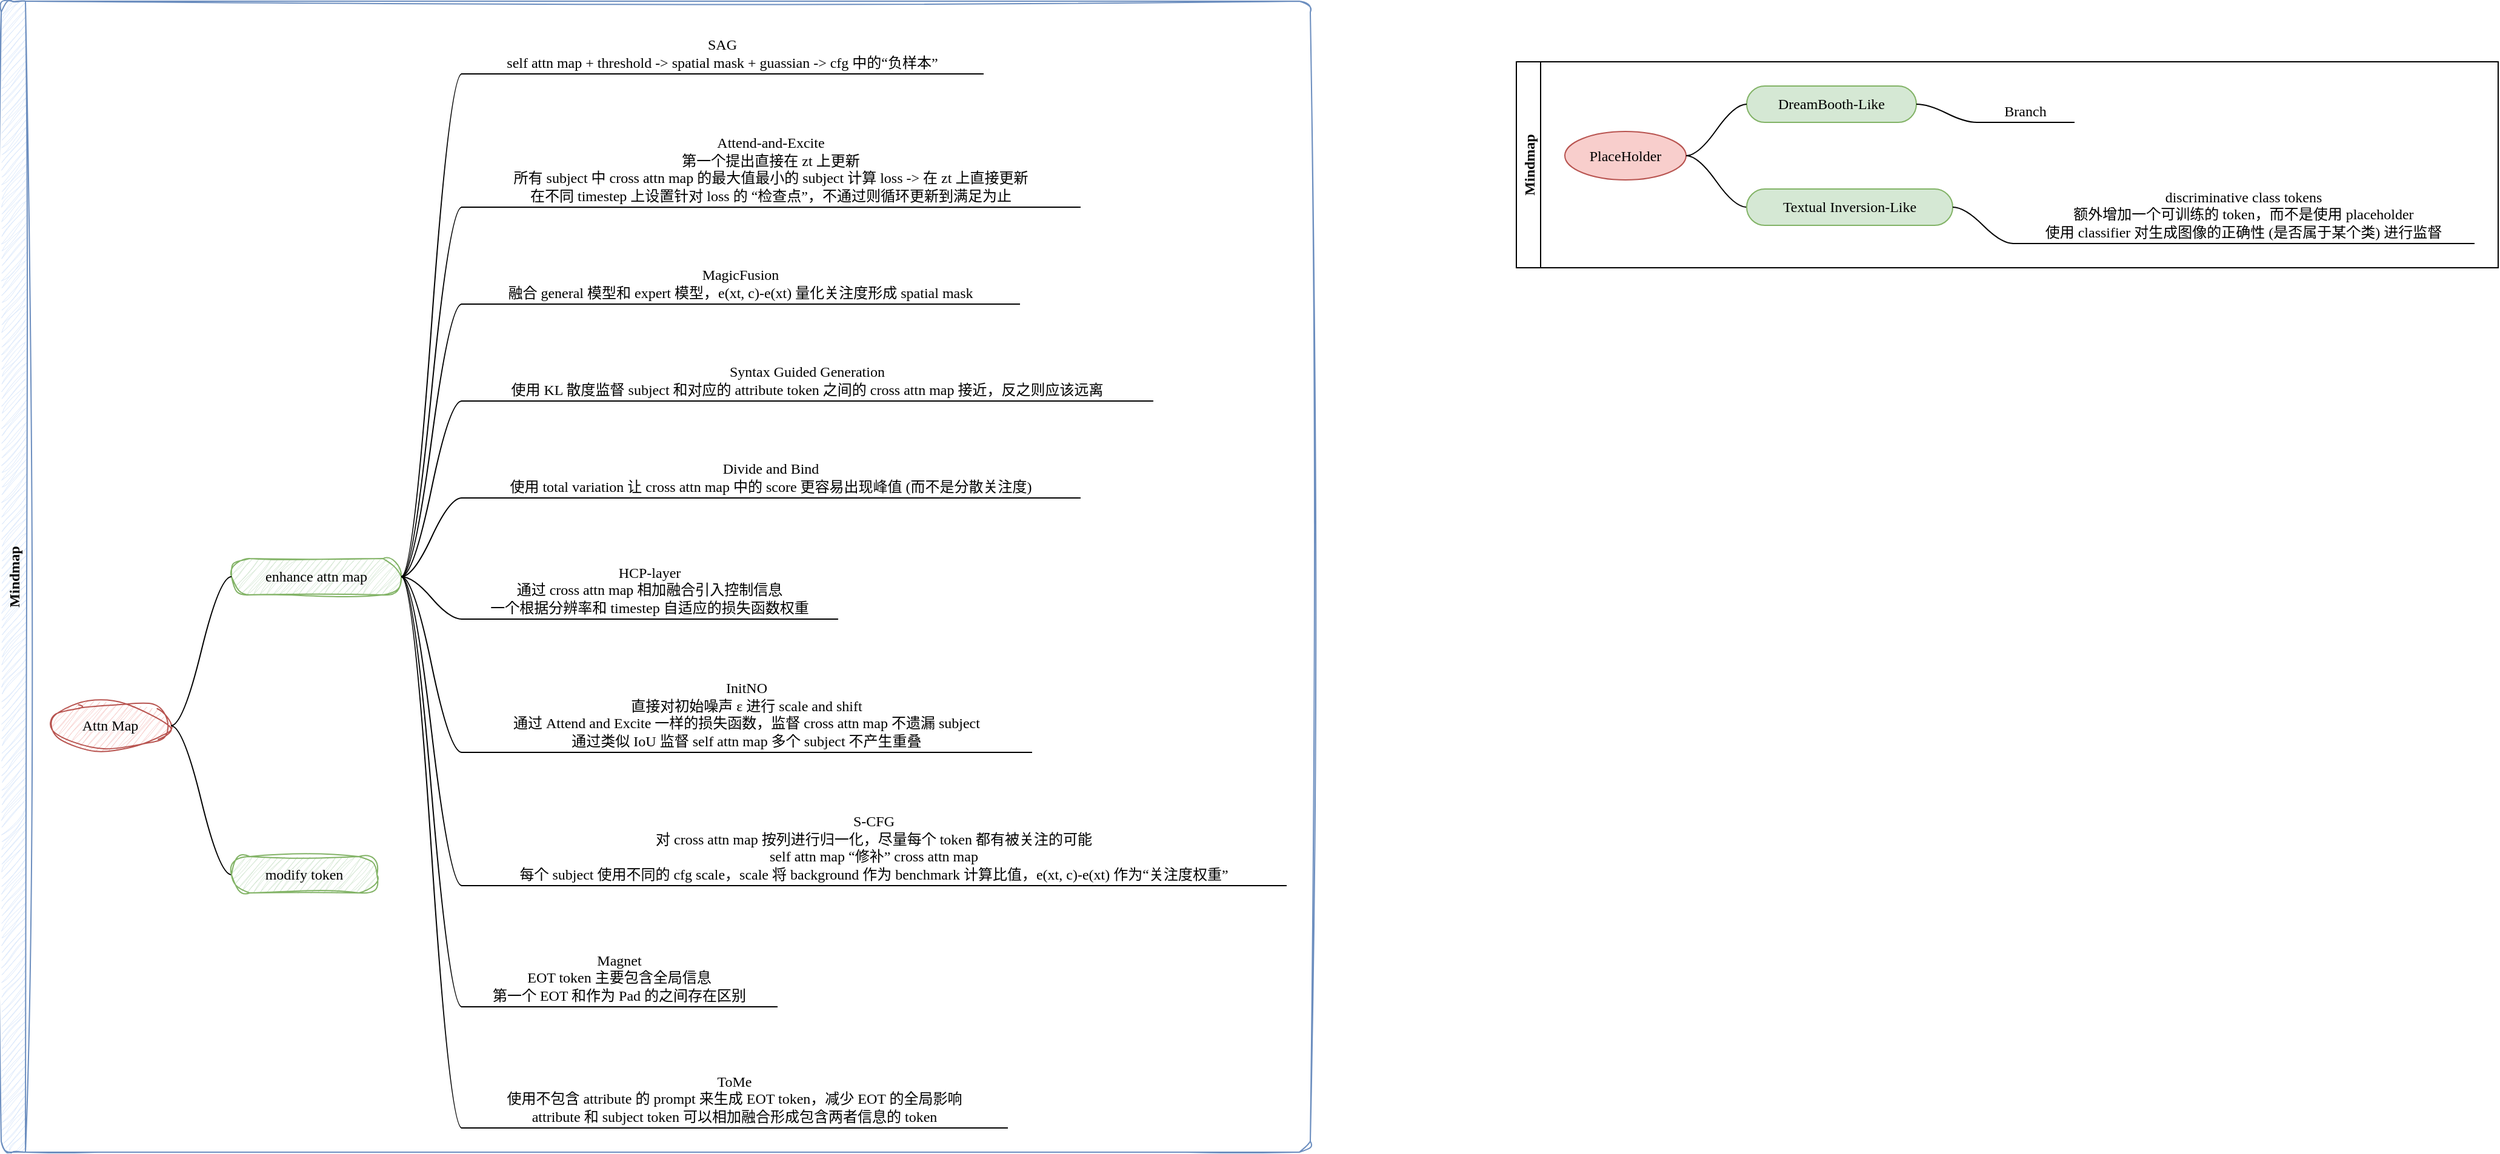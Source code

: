 <mxfile version="27.1.6">
  <diagram name="第 1 页" id="FEx4c6Z-j13t4VLZ67yQ">
    <mxGraphModel dx="1042" dy="569" grid="1" gridSize="10" guides="1" tooltips="1" connect="1" arrows="1" fold="1" page="1" pageScale="1" pageWidth="1169" pageHeight="827" math="0" shadow="0">
      <root>
        <mxCell id="0" />
        <mxCell id="1" parent="0" />
        <mxCell id="HKb9agsZ1lEbPJPf2dtr-1" value="Mindmap" style="swimlane;startSize=20;horizontal=0;childLayout=treeLayout;horizontalTree=1;sortEdges=1;resizable=0;containerType=tree;fontSize=12;fillColor=#dae8fc;strokeColor=#6c8ebf;sketch=1;curveFitting=1;jiggle=2;rounded=1;fontFamily=Comic Sans MS;" parent="1" vertex="1">
          <mxGeometry x="120" y="70" width="1080" height="950" as="geometry" />
        </mxCell>
        <mxCell id="HKb9agsZ1lEbPJPf2dtr-2" value="Attn Map" style="whiteSpace=wrap;html=1;shape=ellipse;perimeter=ellipsePerimeter;newEdgeStyle={&quot;edgeStyle&quot;:&quot;entityRelationEdgeStyle&quot;,&quot;startArrow&quot;:&quot;none&quot;,&quot;endArrow&quot;:&quot;none&quot;,&quot;segment&quot;:10,&quot;curved&quot;:1,&quot;sourcePerimeterSpacing&quot;:0,&quot;targetPerimeterSpacing&quot;:0};treeFolding=1;treeMoving=1;fillColor=#f8cecc;strokeColor=#b85450;sketch=1;curveFitting=1;jiggle=2;fontFamily=Comic Sans MS;" parent="HKb9agsZ1lEbPJPf2dtr-1" vertex="1">
          <mxGeometry x="40" y="578" width="100" height="40" as="geometry" />
        </mxCell>
        <mxCell id="HKb9agsZ1lEbPJPf2dtr-7" value="enhance attn map" style="whiteSpace=wrap;html=1;rounded=1;arcSize=50;align=center;verticalAlign=middle;strokeWidth=1;autosize=1;spacing=4;treeFolding=1;treeMoving=1;newEdgeStyle={&quot;edgeStyle&quot;:&quot;entityRelationEdgeStyle&quot;,&quot;startArrow&quot;:&quot;none&quot;,&quot;endArrow&quot;:&quot;none&quot;,&quot;segment&quot;:10,&quot;curved&quot;:1,&quot;sourcePerimeterSpacing&quot;:0,&quot;targetPerimeterSpacing&quot;:0};fillColor=#d5e8d4;strokeColor=#82b366;sketch=1;curveFitting=1;jiggle=2;fontFamily=Comic Sans MS;" parent="HKb9agsZ1lEbPJPf2dtr-1" vertex="1">
          <mxGeometry x="190" y="460" width="140" height="30" as="geometry" />
        </mxCell>
        <mxCell id="HKb9agsZ1lEbPJPf2dtr-8" value="" style="edgeStyle=entityRelationEdgeStyle;startArrow=none;endArrow=none;segment=10;curved=1;sourcePerimeterSpacing=0;targetPerimeterSpacing=0;rounded=0;fontFamily=Comic Sans MS;" parent="HKb9agsZ1lEbPJPf2dtr-1" source="HKb9agsZ1lEbPJPf2dtr-2" target="HKb9agsZ1lEbPJPf2dtr-7" edge="1">
          <mxGeometry x="60" y="-93" width="80" height="26" as="geometry" />
        </mxCell>
        <mxCell id="HKb9agsZ1lEbPJPf2dtr-11" value="" style="edgeStyle=entityRelationEdgeStyle;startArrow=none;endArrow=none;segment=10;curved=1;sourcePerimeterSpacing=0;targetPerimeterSpacing=0;rounded=0;fontFamily=Comic Sans MS;" parent="HKb9agsZ1lEbPJPf2dtr-1" source="HKb9agsZ1lEbPJPf2dtr-2" target="HKb9agsZ1lEbPJPf2dtr-12" edge="1">
          <mxGeometry x="60" y="-93" width="80" height="26" as="geometry">
            <mxPoint x="300" y="-2495.5" as="sourcePoint" />
          </mxGeometry>
        </mxCell>
        <mxCell id="HKb9agsZ1lEbPJPf2dtr-12" value="modify token" style="whiteSpace=wrap;html=1;rounded=1;arcSize=50;align=center;verticalAlign=middle;strokeWidth=1;autosize=1;spacing=4;treeFolding=1;treeMoving=1;newEdgeStyle={&quot;edgeStyle&quot;:&quot;entityRelationEdgeStyle&quot;,&quot;startArrow&quot;:&quot;none&quot;,&quot;endArrow&quot;:&quot;none&quot;,&quot;segment&quot;:10,&quot;curved&quot;:1,&quot;sourcePerimeterSpacing&quot;:0,&quot;targetPerimeterSpacing&quot;:0};fillColor=#d5e8d4;strokeColor=#82b366;sketch=1;curveFitting=1;jiggle=2;fontFamily=Comic Sans MS;" parent="HKb9agsZ1lEbPJPf2dtr-1" vertex="1">
          <mxGeometry x="190" y="706" width="120" height="30" as="geometry" />
        </mxCell>
        <mxCell id="HKb9agsZ1lEbPJPf2dtr-19" value="SAG&lt;div&gt;self attn map + threshold -&amp;gt; spatial mask + guassian -&amp;gt; cfg 中的“负样本”&lt;/div&gt;" style="whiteSpace=wrap;html=1;shape=partialRectangle;top=0;left=0;bottom=1;right=0;points=[[0,1],[1,1]];fillColor=none;align=center;verticalAlign=bottom;routingCenterY=0.5;snapToPoint=1;recursiveResize=0;autosize=1;treeFolding=1;treeMoving=1;newEdgeStyle={&quot;edgeStyle&quot;:&quot;entityRelationEdgeStyle&quot;,&quot;startArrow&quot;:&quot;none&quot;,&quot;endArrow&quot;:&quot;none&quot;,&quot;segment&quot;:10,&quot;curved&quot;:1,&quot;sourcePerimeterSpacing&quot;:0,&quot;targetPerimeterSpacing&quot;:0};fontFamily=Comic Sans MS;" parent="HKb9agsZ1lEbPJPf2dtr-1" vertex="1">
          <mxGeometry x="380" y="20" width="430" height="40" as="geometry" />
        </mxCell>
        <mxCell id="HKb9agsZ1lEbPJPf2dtr-20" value="" style="edgeStyle=entityRelationEdgeStyle;startArrow=none;endArrow=none;segment=10;curved=1;sourcePerimeterSpacing=0;targetPerimeterSpacing=0;rounded=0;fontFamily=Comic Sans MS;" parent="HKb9agsZ1lEbPJPf2dtr-1" source="HKb9agsZ1lEbPJPf2dtr-7" target="HKb9agsZ1lEbPJPf2dtr-19" edge="1">
          <mxGeometry x="250" y="-95" width="80" height="20" as="geometry" />
        </mxCell>
        <mxCell id="HKb9agsZ1lEbPJPf2dtr-21" value="" style="edgeStyle=entityRelationEdgeStyle;startArrow=none;endArrow=none;segment=10;curved=1;sourcePerimeterSpacing=0;targetPerimeterSpacing=0;rounded=0;fontFamily=Comic Sans MS;" parent="HKb9agsZ1lEbPJPf2dtr-1" source="HKb9agsZ1lEbPJPf2dtr-7" target="HKb9agsZ1lEbPJPf2dtr-22" edge="1">
          <mxGeometry x="250" y="-95" width="80" height="20" as="geometry">
            <mxPoint x="490" y="-2505" as="sourcePoint" />
          </mxGeometry>
        </mxCell>
        <mxCell id="HKb9agsZ1lEbPJPf2dtr-22" value="Attend-and-Excite&lt;div&gt;第一个提出直接在 zt 上更新&lt;br&gt;&lt;div&gt;所有 subject 中 cross attn map 的最大值最小的 subject 计算 loss -&amp;gt; 在 zt 上直接更新&lt;/div&gt;&lt;div&gt;在不同 timestep 上设置针对 loss 的 “检查点”，不通过则循环更新到满足为止&lt;/div&gt;&lt;/div&gt;" style="whiteSpace=wrap;html=1;shape=partialRectangle;top=0;left=0;bottom=1;right=0;points=[[0,1],[1,1]];fillColor=none;align=center;verticalAlign=bottom;routingCenterY=0.5;snapToPoint=1;recursiveResize=0;autosize=1;treeFolding=1;treeMoving=1;newEdgeStyle={&quot;edgeStyle&quot;:&quot;entityRelationEdgeStyle&quot;,&quot;startArrow&quot;:&quot;none&quot;,&quot;endArrow&quot;:&quot;none&quot;,&quot;segment&quot;:10,&quot;curved&quot;:1,&quot;sourcePerimeterSpacing&quot;:0,&quot;targetPerimeterSpacing&quot;:0};fontFamily=Comic Sans MS;" parent="HKb9agsZ1lEbPJPf2dtr-1" vertex="1">
          <mxGeometry x="380" y="100" width="510" height="70" as="geometry" />
        </mxCell>
        <mxCell id="HKb9agsZ1lEbPJPf2dtr-27" value="" style="edgeStyle=entityRelationEdgeStyle;startArrow=none;endArrow=none;segment=10;curved=1;sourcePerimeterSpacing=0;targetPerimeterSpacing=0;rounded=0;fontFamily=Comic Sans MS;" parent="HKb9agsZ1lEbPJPf2dtr-1" source="HKb9agsZ1lEbPJPf2dtr-7" target="HKb9agsZ1lEbPJPf2dtr-28" edge="1">
          <mxGeometry x="250" y="-95" width="80" height="20" as="geometry">
            <mxPoint x="490" y="-2430.5" as="sourcePoint" />
          </mxGeometry>
        </mxCell>
        <mxCell id="HKb9agsZ1lEbPJPf2dtr-28" value="MagicFusion&lt;div&gt;融合 general 模型和 expert 模型，e(xt, c)-e(xt) 量化关注度形成 spatial mask&lt;/div&gt;" style="whiteSpace=wrap;html=1;shape=partialRectangle;top=0;left=0;bottom=1;right=0;points=[[0,1],[1,1]];fillColor=none;align=center;verticalAlign=bottom;routingCenterY=0.5;snapToPoint=1;recursiveResize=0;autosize=1;treeFolding=1;treeMoving=1;newEdgeStyle={&quot;edgeStyle&quot;:&quot;entityRelationEdgeStyle&quot;,&quot;startArrow&quot;:&quot;none&quot;,&quot;endArrow&quot;:&quot;none&quot;,&quot;segment&quot;:10,&quot;curved&quot;:1,&quot;sourcePerimeterSpacing&quot;:0,&quot;targetPerimeterSpacing&quot;:0};fontFamily=Comic Sans MS;" parent="HKb9agsZ1lEbPJPf2dtr-1" vertex="1">
          <mxGeometry x="380" y="210" width="460" height="40" as="geometry" />
        </mxCell>
        <mxCell id="HKb9agsZ1lEbPJPf2dtr-29" value="" style="edgeStyle=entityRelationEdgeStyle;startArrow=none;endArrow=none;segment=10;curved=1;sourcePerimeterSpacing=0;targetPerimeterSpacing=0;rounded=0;fontFamily=Comic Sans MS;" parent="HKb9agsZ1lEbPJPf2dtr-1" source="HKb9agsZ1lEbPJPf2dtr-7" target="HKb9agsZ1lEbPJPf2dtr-30" edge="1">
          <mxGeometry x="250" y="-95" width="80" height="20" as="geometry">
            <mxPoint x="490" y="-2289.5" as="sourcePoint" />
          </mxGeometry>
        </mxCell>
        <mxCell id="HKb9agsZ1lEbPJPf2dtr-30" value="Syntax Guided Generation&lt;div&gt;使用 KL 散度监督 subject 和对应的 attribute token 之间的 cross attn map 接近，反之则应该远离&lt;/div&gt;" style="whiteSpace=wrap;html=1;shape=partialRectangle;top=0;left=0;bottom=1;right=0;points=[[0,1],[1,1]];fillColor=none;align=center;verticalAlign=bottom;routingCenterY=0.5;snapToPoint=1;recursiveResize=0;autosize=1;treeFolding=1;treeMoving=1;newEdgeStyle={&quot;edgeStyle&quot;:&quot;entityRelationEdgeStyle&quot;,&quot;startArrow&quot;:&quot;none&quot;,&quot;endArrow&quot;:&quot;none&quot;,&quot;segment&quot;:10,&quot;curved&quot;:1,&quot;sourcePerimeterSpacing&quot;:0,&quot;targetPerimeterSpacing&quot;:0};fontFamily=Comic Sans MS;" parent="HKb9agsZ1lEbPJPf2dtr-1" vertex="1">
          <mxGeometry x="380" y="290" width="570" height="40" as="geometry" />
        </mxCell>
        <mxCell id="HKb9agsZ1lEbPJPf2dtr-31" value="" style="edgeStyle=entityRelationEdgeStyle;startArrow=none;endArrow=none;segment=10;curved=1;sourcePerimeterSpacing=0;targetPerimeterSpacing=0;rounded=0;fontFamily=Comic Sans MS;" parent="HKb9agsZ1lEbPJPf2dtr-1" source="HKb9agsZ1lEbPJPf2dtr-7" target="HKb9agsZ1lEbPJPf2dtr-32" edge="1">
          <mxGeometry x="250" y="-95" width="80" height="20" as="geometry">
            <mxPoint x="490" y="-2109.5" as="sourcePoint" />
          </mxGeometry>
        </mxCell>
        <mxCell id="HKb9agsZ1lEbPJPf2dtr-32" value="Divide and Bind&lt;div&gt;使用 total variation 让 cross attn map 中的 score 更容易出现峰值 (而不是分散关注度)&lt;/div&gt;" style="whiteSpace=wrap;html=1;shape=partialRectangle;top=0;left=0;bottom=1;right=0;points=[[0,1],[1,1]];fillColor=none;align=center;verticalAlign=bottom;routingCenterY=0.5;snapToPoint=1;recursiveResize=0;autosize=1;treeFolding=1;treeMoving=1;newEdgeStyle={&quot;edgeStyle&quot;:&quot;entityRelationEdgeStyle&quot;,&quot;startArrow&quot;:&quot;none&quot;,&quot;endArrow&quot;:&quot;none&quot;,&quot;segment&quot;:10,&quot;curved&quot;:1,&quot;sourcePerimeterSpacing&quot;:0,&quot;targetPerimeterSpacing&quot;:0};fontFamily=Comic Sans MS;" parent="HKb9agsZ1lEbPJPf2dtr-1" vertex="1">
          <mxGeometry x="380" y="370" width="510" height="40" as="geometry" />
        </mxCell>
        <mxCell id="HKb9agsZ1lEbPJPf2dtr-33" value="" style="edgeStyle=entityRelationEdgeStyle;startArrow=none;endArrow=none;segment=10;curved=1;sourcePerimeterSpacing=0;targetPerimeterSpacing=0;rounded=0;fontFamily=Comic Sans MS;" parent="HKb9agsZ1lEbPJPf2dtr-1" source="HKb9agsZ1lEbPJPf2dtr-7" target="HKb9agsZ1lEbPJPf2dtr-34" edge="1">
          <mxGeometry x="250" y="-95" width="80" height="20" as="geometry">
            <mxPoint x="490" y="-1885.5" as="sourcePoint" />
          </mxGeometry>
        </mxCell>
        <mxCell id="HKb9agsZ1lEbPJPf2dtr-34" value="HCP-layer&lt;div&gt;通过 cross attn map 相加融合引入控制信息&lt;/div&gt;&lt;div&gt;一个根据分辨率和 timestep 自适应的损失函数权重&lt;/div&gt;" style="whiteSpace=wrap;html=1;shape=partialRectangle;top=0;left=0;bottom=1;right=0;points=[[0,1],[1,1]];fillColor=none;align=center;verticalAlign=bottom;routingCenterY=0.5;snapToPoint=1;recursiveResize=0;autosize=1;treeFolding=1;treeMoving=1;newEdgeStyle={&quot;edgeStyle&quot;:&quot;entityRelationEdgeStyle&quot;,&quot;startArrow&quot;:&quot;none&quot;,&quot;endArrow&quot;:&quot;none&quot;,&quot;segment&quot;:10,&quot;curved&quot;:1,&quot;sourcePerimeterSpacing&quot;:0,&quot;targetPerimeterSpacing&quot;:0};fontFamily=Comic Sans MS;" parent="HKb9agsZ1lEbPJPf2dtr-1" vertex="1">
          <mxGeometry x="380" y="450" width="310" height="60" as="geometry" />
        </mxCell>
        <mxCell id="HKb9agsZ1lEbPJPf2dtr-35" value="" style="edgeStyle=entityRelationEdgeStyle;startArrow=none;endArrow=none;segment=10;curved=1;sourcePerimeterSpacing=0;targetPerimeterSpacing=0;rounded=0;fontFamily=Comic Sans MS;" parent="HKb9agsZ1lEbPJPf2dtr-1" source="HKb9agsZ1lEbPJPf2dtr-7" target="HKb9agsZ1lEbPJPf2dtr-36" edge="1">
          <mxGeometry x="250" y="-95" width="80" height="20" as="geometry">
            <mxPoint x="490" y="-1618.5" as="sourcePoint" />
          </mxGeometry>
        </mxCell>
        <mxCell id="HKb9agsZ1lEbPJPf2dtr-36" value="InitNO&lt;div&gt;直接对初始噪声 ε 进行 scale and shift&lt;/div&gt;&lt;div&gt;通过 Attend and Excite 一样的损失函数，监督 cross attn map 不遗漏 subject&lt;/div&gt;&lt;div&gt;通过类似 IoU 监督 self attn map 多个 subject 不产生重叠&lt;/div&gt;" style="whiteSpace=wrap;html=1;shape=partialRectangle;top=0;left=0;bottom=1;right=0;points=[[0,1],[1,1]];fillColor=none;align=center;verticalAlign=bottom;routingCenterY=0.5;snapToPoint=1;recursiveResize=0;autosize=1;treeFolding=1;treeMoving=1;newEdgeStyle={&quot;edgeStyle&quot;:&quot;entityRelationEdgeStyle&quot;,&quot;startArrow&quot;:&quot;none&quot;,&quot;endArrow&quot;:&quot;none&quot;,&quot;segment&quot;:10,&quot;curved&quot;:1,&quot;sourcePerimeterSpacing&quot;:0,&quot;targetPerimeterSpacing&quot;:0};fontFamily=Comic Sans MS;" parent="HKb9agsZ1lEbPJPf2dtr-1" vertex="1">
          <mxGeometry x="380" y="550" width="470" height="70" as="geometry" />
        </mxCell>
        <mxCell id="HKb9agsZ1lEbPJPf2dtr-37" value="" style="edgeStyle=entityRelationEdgeStyle;startArrow=none;endArrow=none;segment=10;curved=1;sourcePerimeterSpacing=0;targetPerimeterSpacing=0;rounded=0;fontFamily=Comic Sans MS;" parent="HKb9agsZ1lEbPJPf2dtr-1" source="HKb9agsZ1lEbPJPf2dtr-7" target="HKb9agsZ1lEbPJPf2dtr-38" edge="1">
          <mxGeometry x="250" y="-95" width="80" height="20" as="geometry">
            <mxPoint x="490" y="-1286" as="sourcePoint" />
          </mxGeometry>
        </mxCell>
        <mxCell id="HKb9agsZ1lEbPJPf2dtr-38" value="S-CFG&lt;div&gt;对 cross attn map 按列进行归一化，尽量每个 token 都有被关注的可能&lt;/div&gt;&lt;div&gt;self attn map “修补” cross attn map&lt;/div&gt;&lt;div&gt;每个 subject 使用不同的 cfg scale，scale 将 background 作为 benchmark 计算比值，&lt;span style=&quot;background-color: transparent; color: light-dark(rgb(0, 0, 0), rgb(255, 255, 255));&quot;&gt;e(xt, c)-e(xt) 作为“关注度权重”&lt;/span&gt;&lt;/div&gt;" style="whiteSpace=wrap;html=1;shape=partialRectangle;top=0;left=0;bottom=1;right=0;points=[[0,1],[1,1]];fillColor=none;align=center;verticalAlign=bottom;routingCenterY=0.5;snapToPoint=1;recursiveResize=0;autosize=1;treeFolding=1;treeMoving=1;newEdgeStyle={&quot;edgeStyle&quot;:&quot;entityRelationEdgeStyle&quot;,&quot;startArrow&quot;:&quot;none&quot;,&quot;endArrow&quot;:&quot;none&quot;,&quot;segment&quot;:10,&quot;curved&quot;:1,&quot;sourcePerimeterSpacing&quot;:0,&quot;targetPerimeterSpacing&quot;:0};fontFamily=Comic Sans MS;" parent="HKb9agsZ1lEbPJPf2dtr-1" vertex="1">
          <mxGeometry x="380" y="660" width="680" height="70" as="geometry" />
        </mxCell>
        <mxCell id="HKb9agsZ1lEbPJPf2dtr-39" value="" style="edgeStyle=entityRelationEdgeStyle;startArrow=none;endArrow=none;segment=10;curved=1;sourcePerimeterSpacing=0;targetPerimeterSpacing=0;rounded=0;fontFamily=Comic Sans MS;" parent="HKb9agsZ1lEbPJPf2dtr-1" source="HKb9agsZ1lEbPJPf2dtr-7" target="HKb9agsZ1lEbPJPf2dtr-40" edge="1">
          <mxGeometry x="250" y="-95" width="80" height="20" as="geometry">
            <mxPoint x="490" y="-887.5" as="sourcePoint" />
          </mxGeometry>
        </mxCell>
        <mxCell id="HKb9agsZ1lEbPJPf2dtr-40" value="Magnet&lt;div&gt;EOT token 主要包含全局信息&lt;/div&gt;&lt;div&gt;第一个 EOT 和作为 Pad 的之间存在区别&lt;/div&gt;" style="whiteSpace=wrap;html=1;shape=partialRectangle;top=0;left=0;bottom=1;right=0;points=[[0,1],[1,1]];fillColor=none;align=center;verticalAlign=bottom;routingCenterY=0.5;snapToPoint=1;recursiveResize=0;autosize=1;treeFolding=1;treeMoving=1;newEdgeStyle={&quot;edgeStyle&quot;:&quot;entityRelationEdgeStyle&quot;,&quot;startArrow&quot;:&quot;none&quot;,&quot;endArrow&quot;:&quot;none&quot;,&quot;segment&quot;:10,&quot;curved&quot;:1,&quot;sourcePerimeterSpacing&quot;:0,&quot;targetPerimeterSpacing&quot;:0};fontFamily=Comic Sans MS;" parent="HKb9agsZ1lEbPJPf2dtr-1" vertex="1">
          <mxGeometry x="380" y="770" width="260" height="60" as="geometry" />
        </mxCell>
        <mxCell id="HKb9agsZ1lEbPJPf2dtr-51" value="" style="edgeStyle=entityRelationEdgeStyle;startArrow=none;endArrow=none;segment=10;curved=1;sourcePerimeterSpacing=0;targetPerimeterSpacing=0;rounded=0;fontFamily=Comic Sans MS;" parent="HKb9agsZ1lEbPJPf2dtr-1" source="HKb9agsZ1lEbPJPf2dtr-7" target="HKb9agsZ1lEbPJPf2dtr-52" edge="1">
          <mxGeometry x="250" y="-95" width="80" height="20" as="geometry">
            <mxPoint x="490" y="-428" as="sourcePoint" />
          </mxGeometry>
        </mxCell>
        <mxCell id="HKb9agsZ1lEbPJPf2dtr-52" value="ToMe&lt;div&gt;使用不包含 attribute 的 prompt 来生成 EOT token，减少 EOT 的全局影响&lt;/div&gt;&lt;div&gt;attribute 和 subject token 可以相加融合形成包含两者信息的 token&lt;/div&gt;" style="whiteSpace=wrap;html=1;shape=partialRectangle;top=0;left=0;bottom=1;right=0;points=[[0,1],[1,1]];fillColor=none;align=center;verticalAlign=bottom;routingCenterY=0.5;snapToPoint=1;recursiveResize=0;autosize=1;treeFolding=1;treeMoving=1;newEdgeStyle={&quot;edgeStyle&quot;:&quot;entityRelationEdgeStyle&quot;,&quot;startArrow&quot;:&quot;none&quot;,&quot;endArrow&quot;:&quot;none&quot;,&quot;segment&quot;:10,&quot;curved&quot;:1,&quot;sourcePerimeterSpacing&quot;:0,&quot;targetPerimeterSpacing&quot;:0};fontFamily=Comic Sans MS;" parent="HKb9agsZ1lEbPJPf2dtr-1" vertex="1">
          <mxGeometry x="380" y="870" width="450" height="60" as="geometry" />
        </mxCell>
        <mxCell id="HKb9agsZ1lEbPJPf2dtr-13" value="Mindmap" style="swimlane;startSize=20;horizontal=0;childLayout=treeLayout;horizontalTree=1;sortEdges=1;resizable=0;containerType=tree;fontSize=12;fontFamily=Comic Sans MS;" parent="1" vertex="1">
          <mxGeometry x="1370" y="120" width="810" height="170" as="geometry" />
        </mxCell>
        <mxCell id="HKb9agsZ1lEbPJPf2dtr-14" value="PlaceHolder" style="whiteSpace=wrap;html=1;shape=ellipse;perimeter=ellipsePerimeter;newEdgeStyle={&quot;edgeStyle&quot;:&quot;entityRelationEdgeStyle&quot;,&quot;startArrow&quot;:&quot;none&quot;,&quot;endArrow&quot;:&quot;none&quot;,&quot;segment&quot;:10,&quot;curved&quot;:1,&quot;sourcePerimeterSpacing&quot;:0,&quot;targetPerimeterSpacing&quot;:0};treeFolding=1;treeMoving=1;fillColor=#f8cecc;strokeColor=#b85450;fontFamily=Comic Sans MS;" parent="HKb9agsZ1lEbPJPf2dtr-13" vertex="1">
          <mxGeometry x="40" y="57.5" width="100" height="40" as="geometry" />
        </mxCell>
        <mxCell id="HKb9agsZ1lEbPJPf2dtr-15" value="DreamBooth-Like" style="whiteSpace=wrap;html=1;rounded=1;arcSize=50;align=center;verticalAlign=middle;strokeWidth=1;autosize=1;spacing=4;treeFolding=1;treeMoving=1;newEdgeStyle={&quot;edgeStyle&quot;:&quot;entityRelationEdgeStyle&quot;,&quot;startArrow&quot;:&quot;none&quot;,&quot;endArrow&quot;:&quot;none&quot;,&quot;segment&quot;:10,&quot;curved&quot;:1,&quot;sourcePerimeterSpacing&quot;:0,&quot;targetPerimeterSpacing&quot;:0};fillColor=#d5e8d4;strokeColor=#82b366;fontFamily=Comic Sans MS;" parent="HKb9agsZ1lEbPJPf2dtr-13" vertex="1">
          <mxGeometry x="190" y="20" width="140" height="30" as="geometry" />
        </mxCell>
        <mxCell id="HKb9agsZ1lEbPJPf2dtr-16" value="" style="edgeStyle=entityRelationEdgeStyle;startArrow=none;endArrow=none;segment=10;curved=1;sourcePerimeterSpacing=0;targetPerimeterSpacing=0;rounded=0;fontFamily=Comic Sans MS;" parent="HKb9agsZ1lEbPJPf2dtr-13" source="HKb9agsZ1lEbPJPf2dtr-14" target="HKb9agsZ1lEbPJPf2dtr-15" edge="1">
          <mxGeometry x="60" y="-93" width="80" height="26" as="geometry" />
        </mxCell>
        <mxCell id="HKb9agsZ1lEbPJPf2dtr-17" value="" style="edgeStyle=entityRelationEdgeStyle;startArrow=none;endArrow=none;segment=10;curved=1;sourcePerimeterSpacing=0;targetPerimeterSpacing=0;rounded=0;fontFamily=Comic Sans MS;" parent="HKb9agsZ1lEbPJPf2dtr-13" source="HKb9agsZ1lEbPJPf2dtr-14" target="HKb9agsZ1lEbPJPf2dtr-18" edge="1">
          <mxGeometry x="60" y="-93" width="80" height="26" as="geometry">
            <mxPoint x="300" y="171.5" as="sourcePoint" />
          </mxGeometry>
        </mxCell>
        <mxCell id="HKb9agsZ1lEbPJPf2dtr-18" value="Textual Inversion-Like" style="whiteSpace=wrap;html=1;rounded=1;arcSize=50;align=center;verticalAlign=middle;strokeWidth=1;autosize=1;spacing=4;treeFolding=1;treeMoving=1;newEdgeStyle={&quot;edgeStyle&quot;:&quot;entityRelationEdgeStyle&quot;,&quot;startArrow&quot;:&quot;none&quot;,&quot;endArrow&quot;:&quot;none&quot;,&quot;segment&quot;:10,&quot;curved&quot;:1,&quot;sourcePerimeterSpacing&quot;:0,&quot;targetPerimeterSpacing&quot;:0};fillColor=#d5e8d4;strokeColor=#82b366;fontFamily=Comic Sans MS;" parent="HKb9agsZ1lEbPJPf2dtr-13" vertex="1">
          <mxGeometry x="190" y="105" width="170" height="30" as="geometry" />
        </mxCell>
        <mxCell id="HKb9agsZ1lEbPJPf2dtr-23" value="Branch" style="whiteSpace=wrap;html=1;shape=partialRectangle;top=0;left=0;bottom=1;right=0;points=[[0,1],[1,1]];fillColor=none;align=center;verticalAlign=bottom;routingCenterY=0.5;snapToPoint=1;recursiveResize=0;autosize=1;treeFolding=1;treeMoving=1;newEdgeStyle={&quot;edgeStyle&quot;:&quot;entityRelationEdgeStyle&quot;,&quot;startArrow&quot;:&quot;none&quot;,&quot;endArrow&quot;:&quot;none&quot;,&quot;segment&quot;:10,&quot;curved&quot;:1,&quot;sourcePerimeterSpacing&quot;:0,&quot;targetPerimeterSpacing&quot;:0};fontFamily=Comic Sans MS;" parent="HKb9agsZ1lEbPJPf2dtr-13" vertex="1">
          <mxGeometry x="380" y="20" width="80" height="30" as="geometry" />
        </mxCell>
        <mxCell id="HKb9agsZ1lEbPJPf2dtr-24" value="" style="edgeStyle=entityRelationEdgeStyle;startArrow=none;endArrow=none;segment=10;curved=1;sourcePerimeterSpacing=0;targetPerimeterSpacing=0;rounded=0;fontFamily=Comic Sans MS;" parent="HKb9agsZ1lEbPJPf2dtr-13" source="HKb9agsZ1lEbPJPf2dtr-15" target="HKb9agsZ1lEbPJPf2dtr-23" edge="1">
          <mxGeometry x="-960" y="-95" width="80" height="20" as="geometry" />
        </mxCell>
        <mxCell id="HKb9agsZ1lEbPJPf2dtr-25" value="discriminative class tokens&lt;div&gt;额外增加一个可训练的 token，而不是使用 placeholder&lt;/div&gt;&lt;div&gt;使用 classifier 对生成图像的正确性 (是否属于某个类) 进行监督&lt;/div&gt;" style="whiteSpace=wrap;html=1;shape=partialRectangle;top=0;left=0;bottom=1;right=0;points=[[0,1],[1,1]];fillColor=none;align=center;verticalAlign=bottom;routingCenterY=0.5;snapToPoint=1;recursiveResize=0;autosize=1;treeFolding=1;treeMoving=1;newEdgeStyle={&quot;edgeStyle&quot;:&quot;entityRelationEdgeStyle&quot;,&quot;startArrow&quot;:&quot;none&quot;,&quot;endArrow&quot;:&quot;none&quot;,&quot;segment&quot;:10,&quot;curved&quot;:1,&quot;sourcePerimeterSpacing&quot;:0,&quot;targetPerimeterSpacing&quot;:0};fontFamily=Comic Sans MS;" parent="HKb9agsZ1lEbPJPf2dtr-13" vertex="1">
          <mxGeometry x="410" y="90" width="380" height="60" as="geometry" />
        </mxCell>
        <mxCell id="HKb9agsZ1lEbPJPf2dtr-26" value="" style="edgeStyle=entityRelationEdgeStyle;startArrow=none;endArrow=none;segment=10;curved=1;sourcePerimeterSpacing=0;targetPerimeterSpacing=0;rounded=0;fontFamily=Comic Sans MS;" parent="HKb9agsZ1lEbPJPf2dtr-13" source="HKb9agsZ1lEbPJPf2dtr-18" target="HKb9agsZ1lEbPJPf2dtr-25" edge="1">
          <mxGeometry x="-940" y="-25" width="80" height="20" as="geometry" />
        </mxCell>
      </root>
    </mxGraphModel>
  </diagram>
</mxfile>
